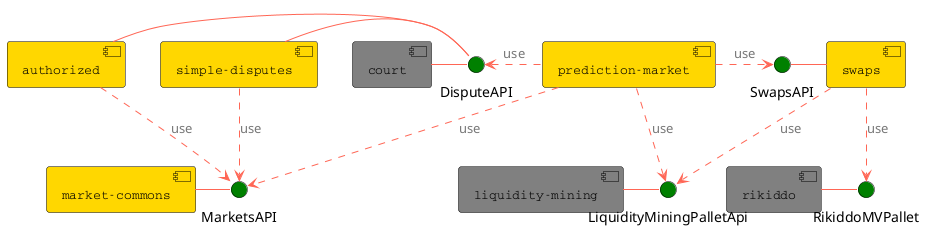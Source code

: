 @startuml
skinparam interface {
  backgroundColor Green
  borderColor black
}

skinparam component {
  FontSize 13
  FontName Courier
  BorderColor black
  BackgroundColor gold
  ArrowFontName Impact
  ArrowColor #FF6655
  ArrowFontColor #777777
}

[prediction-market] as PM
[authorized] as AU
[market-commons] as MC
[simple-disputes] as SD
[court] as CO #Gray
[swaps] as SW
[rikiddo] as RI #Gray
[liquidity-mining] as LM #Gray
() SwapsAPI
() MarketsAPI
() DisputeAPI
() RikiddoMVPallet
() LiquidityMiningPalletApi

SW -l- SwapsAPI
MC - MarketsAPI
AU - DisputeAPI
SD - DisputeAPI
CO - DisputeAPI
LM - LiquidityMiningPalletApi
RI -r- RikiddoMVPallet
PM .r.> SwapsAPI : use
PM ..> MarketsAPI : use
PM .l.> DisputeAPI : use
PM .d.> LiquidityMiningPalletApi : use
AU ..> MarketsAPI : use
SD ..> MarketsAPI : use
SW .d.> RikiddoMVPallet : use
SW .d.> LiquidityMiningPalletApi : use
@enduml